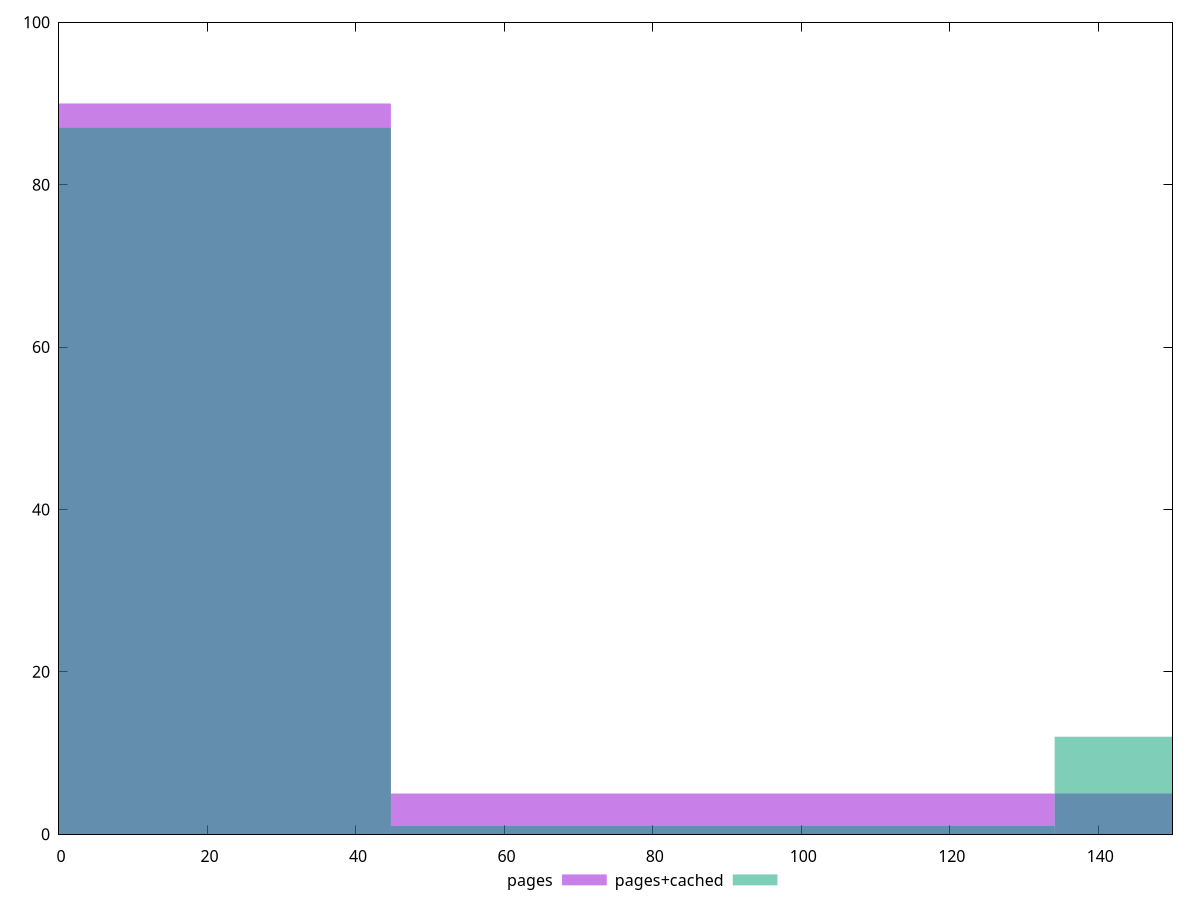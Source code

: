 reset

$pages <<EOF
0 90
178.83138969442177 5
89.41569484721089 5
EOF

$pagesCached <<EOF
0 87
178.83138969442177 12
89.41569484721089 1
EOF

set key outside below
set boxwidth 89.41569484721089
set xrange [0:150]
set yrange [0:100]
set trange [0:100]
set style fill transparent solid 0.5 noborder
set terminal svg size 640, 500 enhanced background rgb 'white'
set output "report_00019_2021-02-10T18-14-37.922Z//unminified-css/comparison/histogram/0_vs_1.svg"

plot $pages title "pages" with boxes, \
     $pagesCached title "pages+cached" with boxes

reset
